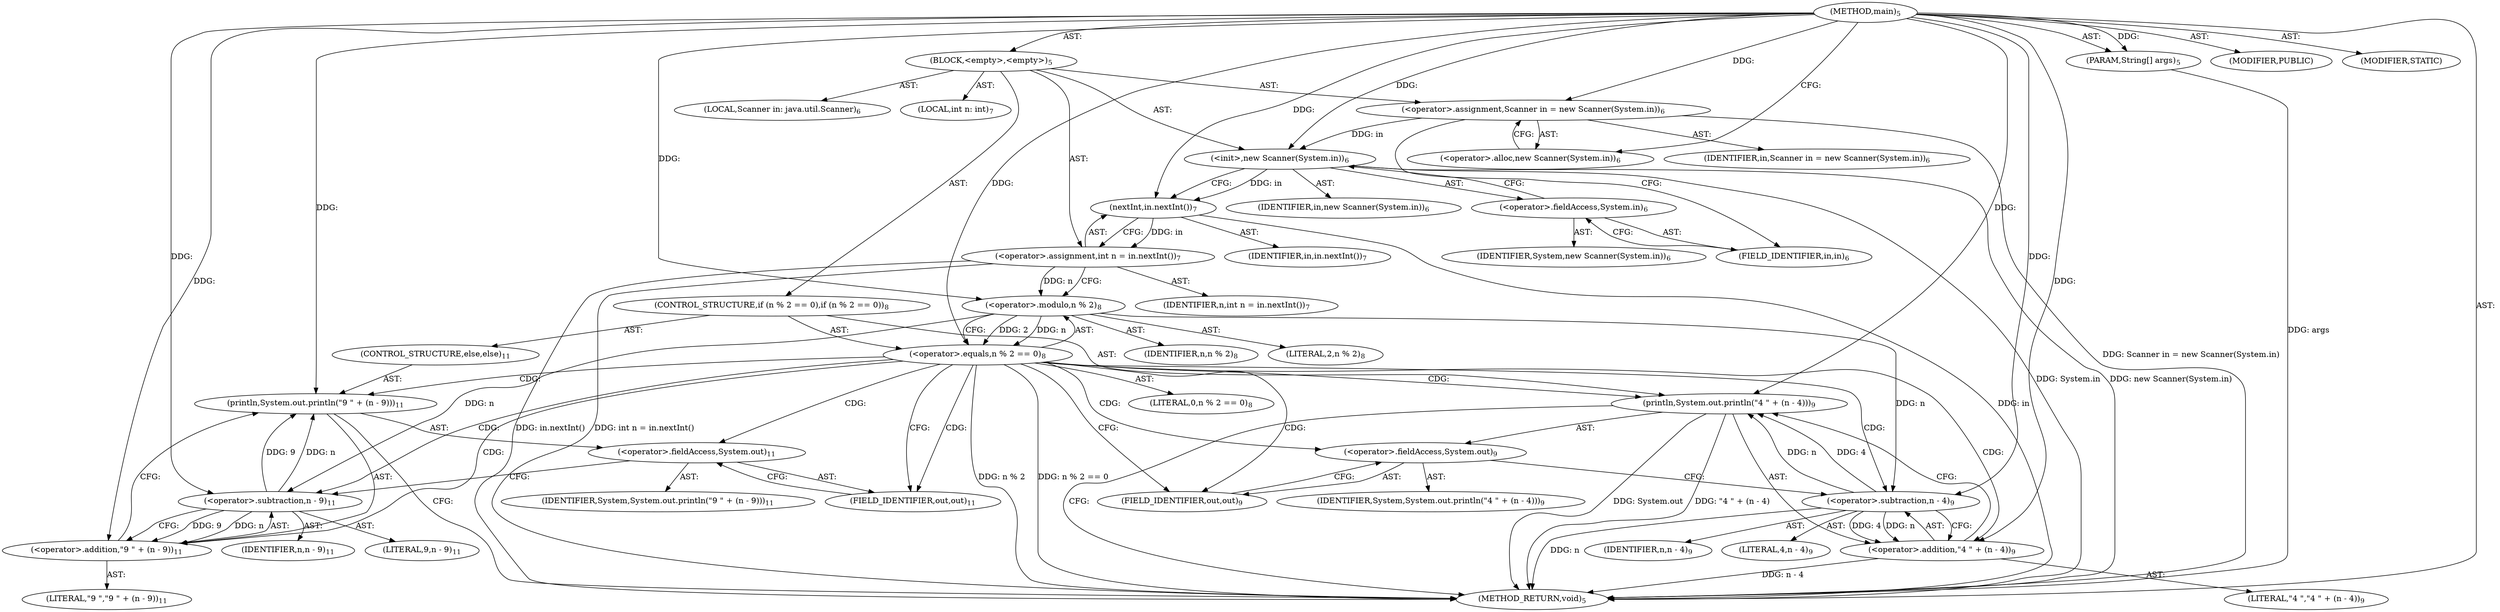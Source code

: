digraph "main" {  
"19" [label = <(METHOD,main)<SUB>5</SUB>> ]
"20" [label = <(PARAM,String[] args)<SUB>5</SUB>> ]
"21" [label = <(BLOCK,&lt;empty&gt;,&lt;empty&gt;)<SUB>5</SUB>> ]
"4" [label = <(LOCAL,Scanner in: java.util.Scanner)<SUB>6</SUB>> ]
"22" [label = <(&lt;operator&gt;.assignment,Scanner in = new Scanner(System.in))<SUB>6</SUB>> ]
"23" [label = <(IDENTIFIER,in,Scanner in = new Scanner(System.in))<SUB>6</SUB>> ]
"24" [label = <(&lt;operator&gt;.alloc,new Scanner(System.in))<SUB>6</SUB>> ]
"25" [label = <(&lt;init&gt;,new Scanner(System.in))<SUB>6</SUB>> ]
"3" [label = <(IDENTIFIER,in,new Scanner(System.in))<SUB>6</SUB>> ]
"26" [label = <(&lt;operator&gt;.fieldAccess,System.in)<SUB>6</SUB>> ]
"27" [label = <(IDENTIFIER,System,new Scanner(System.in))<SUB>6</SUB>> ]
"28" [label = <(FIELD_IDENTIFIER,in,in)<SUB>6</SUB>> ]
"29" [label = <(LOCAL,int n: int)<SUB>7</SUB>> ]
"30" [label = <(&lt;operator&gt;.assignment,int n = in.nextInt())<SUB>7</SUB>> ]
"31" [label = <(IDENTIFIER,n,int n = in.nextInt())<SUB>7</SUB>> ]
"32" [label = <(nextInt,in.nextInt())<SUB>7</SUB>> ]
"33" [label = <(IDENTIFIER,in,in.nextInt())<SUB>7</SUB>> ]
"34" [label = <(CONTROL_STRUCTURE,if (n % 2 == 0),if (n % 2 == 0))<SUB>8</SUB>> ]
"35" [label = <(&lt;operator&gt;.equals,n % 2 == 0)<SUB>8</SUB>> ]
"36" [label = <(&lt;operator&gt;.modulo,n % 2)<SUB>8</SUB>> ]
"37" [label = <(IDENTIFIER,n,n % 2)<SUB>8</SUB>> ]
"38" [label = <(LITERAL,2,n % 2)<SUB>8</SUB>> ]
"39" [label = <(LITERAL,0,n % 2 == 0)<SUB>8</SUB>> ]
"40" [label = <(println,System.out.println(&quot;4 &quot; + (n - 4)))<SUB>9</SUB>> ]
"41" [label = <(&lt;operator&gt;.fieldAccess,System.out)<SUB>9</SUB>> ]
"42" [label = <(IDENTIFIER,System,System.out.println(&quot;4 &quot; + (n - 4)))<SUB>9</SUB>> ]
"43" [label = <(FIELD_IDENTIFIER,out,out)<SUB>9</SUB>> ]
"44" [label = <(&lt;operator&gt;.addition,&quot;4 &quot; + (n - 4))<SUB>9</SUB>> ]
"45" [label = <(LITERAL,&quot;4 &quot;,&quot;4 &quot; + (n - 4))<SUB>9</SUB>> ]
"46" [label = <(&lt;operator&gt;.subtraction,n - 4)<SUB>9</SUB>> ]
"47" [label = <(IDENTIFIER,n,n - 4)<SUB>9</SUB>> ]
"48" [label = <(LITERAL,4,n - 4)<SUB>9</SUB>> ]
"49" [label = <(CONTROL_STRUCTURE,else,else)<SUB>11</SUB>> ]
"50" [label = <(println,System.out.println(&quot;9 &quot; + (n - 9)))<SUB>11</SUB>> ]
"51" [label = <(&lt;operator&gt;.fieldAccess,System.out)<SUB>11</SUB>> ]
"52" [label = <(IDENTIFIER,System,System.out.println(&quot;9 &quot; + (n - 9)))<SUB>11</SUB>> ]
"53" [label = <(FIELD_IDENTIFIER,out,out)<SUB>11</SUB>> ]
"54" [label = <(&lt;operator&gt;.addition,&quot;9 &quot; + (n - 9))<SUB>11</SUB>> ]
"55" [label = <(LITERAL,&quot;9 &quot;,&quot;9 &quot; + (n - 9))<SUB>11</SUB>> ]
"56" [label = <(&lt;operator&gt;.subtraction,n - 9)<SUB>11</SUB>> ]
"57" [label = <(IDENTIFIER,n,n - 9)<SUB>11</SUB>> ]
"58" [label = <(LITERAL,9,n - 9)<SUB>11</SUB>> ]
"59" [label = <(MODIFIER,PUBLIC)> ]
"60" [label = <(MODIFIER,STATIC)> ]
"61" [label = <(METHOD_RETURN,void)<SUB>5</SUB>> ]
  "19" -> "20"  [ label = "AST: "] 
  "19" -> "21"  [ label = "AST: "] 
  "19" -> "59"  [ label = "AST: "] 
  "19" -> "60"  [ label = "AST: "] 
  "19" -> "61"  [ label = "AST: "] 
  "21" -> "4"  [ label = "AST: "] 
  "21" -> "22"  [ label = "AST: "] 
  "21" -> "25"  [ label = "AST: "] 
  "21" -> "29"  [ label = "AST: "] 
  "21" -> "30"  [ label = "AST: "] 
  "21" -> "34"  [ label = "AST: "] 
  "22" -> "23"  [ label = "AST: "] 
  "22" -> "24"  [ label = "AST: "] 
  "25" -> "3"  [ label = "AST: "] 
  "25" -> "26"  [ label = "AST: "] 
  "26" -> "27"  [ label = "AST: "] 
  "26" -> "28"  [ label = "AST: "] 
  "30" -> "31"  [ label = "AST: "] 
  "30" -> "32"  [ label = "AST: "] 
  "32" -> "33"  [ label = "AST: "] 
  "34" -> "35"  [ label = "AST: "] 
  "34" -> "40"  [ label = "AST: "] 
  "34" -> "49"  [ label = "AST: "] 
  "35" -> "36"  [ label = "AST: "] 
  "35" -> "39"  [ label = "AST: "] 
  "36" -> "37"  [ label = "AST: "] 
  "36" -> "38"  [ label = "AST: "] 
  "40" -> "41"  [ label = "AST: "] 
  "40" -> "44"  [ label = "AST: "] 
  "41" -> "42"  [ label = "AST: "] 
  "41" -> "43"  [ label = "AST: "] 
  "44" -> "45"  [ label = "AST: "] 
  "44" -> "46"  [ label = "AST: "] 
  "46" -> "47"  [ label = "AST: "] 
  "46" -> "48"  [ label = "AST: "] 
  "49" -> "50"  [ label = "AST: "] 
  "50" -> "51"  [ label = "AST: "] 
  "50" -> "54"  [ label = "AST: "] 
  "51" -> "52"  [ label = "AST: "] 
  "51" -> "53"  [ label = "AST: "] 
  "54" -> "55"  [ label = "AST: "] 
  "54" -> "56"  [ label = "AST: "] 
  "56" -> "57"  [ label = "AST: "] 
  "56" -> "58"  [ label = "AST: "] 
  "22" -> "28"  [ label = "CFG: "] 
  "25" -> "32"  [ label = "CFG: "] 
  "30" -> "36"  [ label = "CFG: "] 
  "24" -> "22"  [ label = "CFG: "] 
  "26" -> "25"  [ label = "CFG: "] 
  "32" -> "30"  [ label = "CFG: "] 
  "35" -> "43"  [ label = "CFG: "] 
  "35" -> "53"  [ label = "CFG: "] 
  "40" -> "61"  [ label = "CFG: "] 
  "28" -> "26"  [ label = "CFG: "] 
  "36" -> "35"  [ label = "CFG: "] 
  "41" -> "46"  [ label = "CFG: "] 
  "44" -> "40"  [ label = "CFG: "] 
  "50" -> "61"  [ label = "CFG: "] 
  "43" -> "41"  [ label = "CFG: "] 
  "46" -> "44"  [ label = "CFG: "] 
  "51" -> "56"  [ label = "CFG: "] 
  "54" -> "50"  [ label = "CFG: "] 
  "53" -> "51"  [ label = "CFG: "] 
  "56" -> "54"  [ label = "CFG: "] 
  "19" -> "24"  [ label = "CFG: "] 
  "20" -> "61"  [ label = "DDG: args"] 
  "22" -> "61"  [ label = "DDG: Scanner in = new Scanner(System.in)"] 
  "25" -> "61"  [ label = "DDG: System.in"] 
  "25" -> "61"  [ label = "DDG: new Scanner(System.in)"] 
  "32" -> "61"  [ label = "DDG: in"] 
  "30" -> "61"  [ label = "DDG: in.nextInt()"] 
  "30" -> "61"  [ label = "DDG: int n = in.nextInt()"] 
  "35" -> "61"  [ label = "DDG: n % 2"] 
  "35" -> "61"  [ label = "DDG: n % 2 == 0"] 
  "40" -> "61"  [ label = "DDG: System.out"] 
  "46" -> "61"  [ label = "DDG: n"] 
  "44" -> "61"  [ label = "DDG: n - 4"] 
  "40" -> "61"  [ label = "DDG: &quot;4 &quot; + (n - 4)"] 
  "19" -> "20"  [ label = "DDG: "] 
  "19" -> "22"  [ label = "DDG: "] 
  "32" -> "30"  [ label = "DDG: in"] 
  "22" -> "25"  [ label = "DDG: in"] 
  "19" -> "25"  [ label = "DDG: "] 
  "25" -> "32"  [ label = "DDG: in"] 
  "19" -> "32"  [ label = "DDG: "] 
  "36" -> "35"  [ label = "DDG: n"] 
  "36" -> "35"  [ label = "DDG: 2"] 
  "19" -> "35"  [ label = "DDG: "] 
  "19" -> "40"  [ label = "DDG: "] 
  "46" -> "40"  [ label = "DDG: n"] 
  "46" -> "40"  [ label = "DDG: 4"] 
  "30" -> "36"  [ label = "DDG: n"] 
  "19" -> "36"  [ label = "DDG: "] 
  "19" -> "44"  [ label = "DDG: "] 
  "46" -> "44"  [ label = "DDG: n"] 
  "46" -> "44"  [ label = "DDG: 4"] 
  "19" -> "50"  [ label = "DDG: "] 
  "56" -> "50"  [ label = "DDG: n"] 
  "56" -> "50"  [ label = "DDG: 9"] 
  "36" -> "46"  [ label = "DDG: n"] 
  "19" -> "46"  [ label = "DDG: "] 
  "19" -> "54"  [ label = "DDG: "] 
  "56" -> "54"  [ label = "DDG: n"] 
  "56" -> "54"  [ label = "DDG: 9"] 
  "36" -> "56"  [ label = "DDG: n"] 
  "19" -> "56"  [ label = "DDG: "] 
  "35" -> "40"  [ label = "CDG: "] 
  "35" -> "50"  [ label = "CDG: "] 
  "35" -> "51"  [ label = "CDG: "] 
  "35" -> "44"  [ label = "CDG: "] 
  "35" -> "46"  [ label = "CDG: "] 
  "35" -> "53"  [ label = "CDG: "] 
  "35" -> "56"  [ label = "CDG: "] 
  "35" -> "41"  [ label = "CDG: "] 
  "35" -> "54"  [ label = "CDG: "] 
  "35" -> "43"  [ label = "CDG: "] 
}
